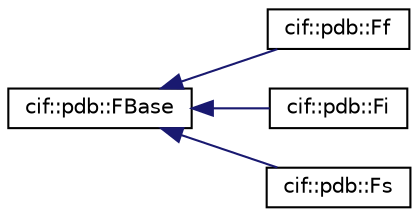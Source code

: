 digraph "Graphical Class Hierarchy"
{
  edge [fontname="Helvetica",fontsize="10",labelfontname="Helvetica",labelfontsize="10"];
  node [fontname="Helvetica",fontsize="10",shape=record];
  rankdir="LR";
  Node0 [label="cif::pdb::FBase",height=0.2,width=0.4,color="black", fillcolor="white", style="filled",URL="$classcif_1_1pdb_1_1FBase.html"];
  Node0 -> Node1 [dir="back",color="midnightblue",fontsize="10",style="solid",fontname="Helvetica"];
  Node1 [label="cif::pdb::Ff",height=0.2,width=0.4,color="black", fillcolor="white", style="filled",URL="$classcif_1_1pdb_1_1Ff.html"];
  Node0 -> Node2 [dir="back",color="midnightblue",fontsize="10",style="solid",fontname="Helvetica"];
  Node2 [label="cif::pdb::Fi",height=0.2,width=0.4,color="black", fillcolor="white", style="filled",URL="$classcif_1_1pdb_1_1Fi.html"];
  Node0 -> Node3 [dir="back",color="midnightblue",fontsize="10",style="solid",fontname="Helvetica"];
  Node3 [label="cif::pdb::Fs",height=0.2,width=0.4,color="black", fillcolor="white", style="filled",URL="$classcif_1_1pdb_1_1Fs.html"];
}
